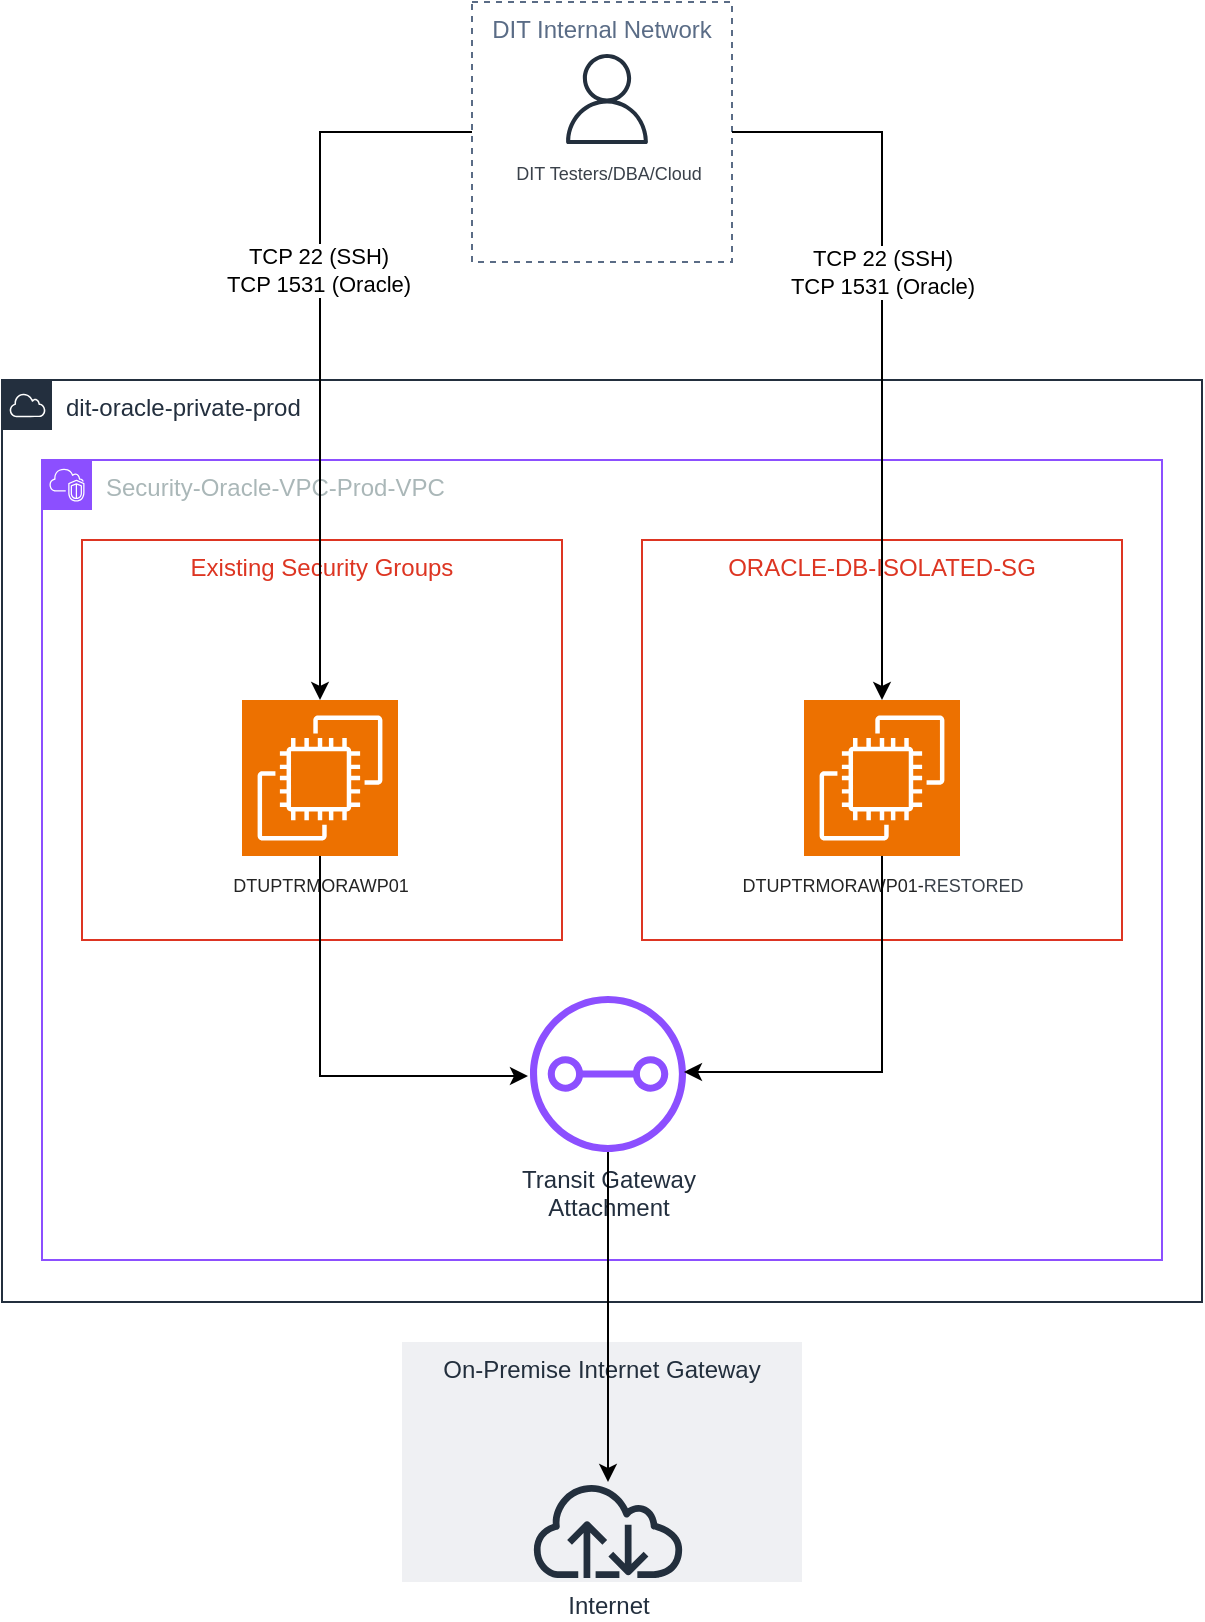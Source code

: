 <mxfile version="24.5.5" type="github">
  <diagram name="Page-1" id="Sl8AW6OtMgSMv7bCIkyN">
    <mxGraphModel dx="792" dy="429" grid="1" gridSize="10" guides="1" tooltips="1" connect="1" arrows="1" fold="1" page="1" pageScale="1" pageWidth="827" pageHeight="1169" math="0" shadow="0">
      <root>
        <mxCell id="0" />
        <mxCell id="1" parent="0" />
        <mxCell id="rpHWsPdDlBHuC-ogNwgb-16" value="On-Premise Internet Gateway" style="fillColor=#EFF0F3;strokeColor=none;dashed=0;verticalAlign=top;fontStyle=0;fontColor=#232F3D;whiteSpace=wrap;html=1;" vertex="1" parent="1">
          <mxGeometry x="280" y="680" width="200" height="120" as="geometry" />
        </mxCell>
        <mxCell id="rpHWsPdDlBHuC-ogNwgb-3" value="dit-oracle-private-prod" style="points=[[0,0],[0.25,0],[0.5,0],[0.75,0],[1,0],[1,0.25],[1,0.5],[1,0.75],[1,1],[0.75,1],[0.5,1],[0.25,1],[0,1],[0,0.75],[0,0.5],[0,0.25]];outlineConnect=0;gradientColor=none;html=1;whiteSpace=wrap;fontSize=12;fontStyle=0;container=1;pointerEvents=0;collapsible=0;recursiveResize=0;shape=mxgraph.aws4.group;grIcon=mxgraph.aws4.group_aws_cloud;strokeColor=#232F3E;fillColor=none;verticalAlign=top;align=left;spacingLeft=30;fontColor=#232F3E;dashed=0;" vertex="1" parent="1">
          <mxGeometry x="80" y="199" width="600" height="461" as="geometry" />
        </mxCell>
        <mxCell id="rpHWsPdDlBHuC-ogNwgb-4" value="Security-Oracle-VPC-Prod-VPC" style="points=[[0,0],[0.25,0],[0.5,0],[0.75,0],[1,0],[1,0.25],[1,0.5],[1,0.75],[1,1],[0.75,1],[0.5,1],[0.25,1],[0,1],[0,0.75],[0,0.5],[0,0.25]];outlineConnect=0;gradientColor=none;html=1;whiteSpace=wrap;fontSize=12;fontStyle=0;container=1;pointerEvents=0;collapsible=0;recursiveResize=0;shape=mxgraph.aws4.group;grIcon=mxgraph.aws4.group_vpc2;strokeColor=#8C4FFF;fillColor=none;verticalAlign=top;align=left;spacingLeft=30;fontColor=#AAB7B8;dashed=0;" vertex="1" parent="rpHWsPdDlBHuC-ogNwgb-3">
          <mxGeometry x="20" y="40" width="560" height="400" as="geometry" />
        </mxCell>
        <mxCell id="rpHWsPdDlBHuC-ogNwgb-5" value="&lt;span data-lucid-content=&quot;{&amp;quot;t&amp;quot;:&amp;quot;Existing Security Groups&amp;quot;,&amp;quot;m&amp;quot;:[{&amp;quot;s&amp;quot;:0,&amp;quot;n&amp;quot;:&amp;quot;c&amp;quot;,&amp;quot;v&amp;quot;:&amp;quot;#dd3522ff&amp;quot;,&amp;quot;e&amp;quot;:24}]}&quot; data-lucid-type=&quot;application/vnd.lucid.text&quot;&gt;Existing Security Groups&lt;/span&gt;" style="fillColor=none;strokeColor=#DD3522;verticalAlign=top;fontStyle=0;fontColor=#DD3522;whiteSpace=wrap;html=1;" vertex="1" parent="rpHWsPdDlBHuC-ogNwgb-4">
          <mxGeometry x="20" y="40" width="240" height="200" as="geometry" />
        </mxCell>
        <mxCell id="rpHWsPdDlBHuC-ogNwgb-6" value="&lt;span data-lucid-content=&quot;{&amp;quot;t&amp;quot;:&amp;quot;ORACLE-DB-ISOLATED-SG&amp;quot;,&amp;quot;m&amp;quot;:[{&amp;quot;s&amp;quot;:0,&amp;quot;n&amp;quot;:&amp;quot;c&amp;quot;,&amp;quot;v&amp;quot;:&amp;quot;#dd3522ff&amp;quot;,&amp;quot;e&amp;quot;:21}]}&quot; data-lucid-type=&quot;application/vnd.lucid.text&quot;&gt;ORACLE-DB-ISOLATED-SG&lt;/span&gt;" style="fillColor=none;strokeColor=#DD3522;verticalAlign=top;fontStyle=0;fontColor=#DD3522;whiteSpace=wrap;html=1;" vertex="1" parent="rpHWsPdDlBHuC-ogNwgb-4">
          <mxGeometry x="300" y="40" width="240" height="200" as="geometry" />
        </mxCell>
        <mxCell id="rpHWsPdDlBHuC-ogNwgb-13" value="Transit Gateway&lt;br&gt;Attachment" style="sketch=0;outlineConnect=0;fontColor=#232F3E;gradientColor=none;fillColor=#8C4FFF;strokeColor=none;dashed=0;verticalLabelPosition=bottom;verticalAlign=top;align=center;html=1;fontSize=12;fontStyle=0;aspect=fixed;pointerEvents=1;shape=mxgraph.aws4.transit_gateway_attachment;" vertex="1" parent="rpHWsPdDlBHuC-ogNwgb-4">
          <mxGeometry x="244" y="268" width="78" height="78" as="geometry" />
        </mxCell>
        <mxCell id="rpHWsPdDlBHuC-ogNwgb-1" value="&lt;span data-lucid-content=&quot;{&amp;quot;t&amp;quot;:&amp;quot;DTUPTRMORAWP01&amp;quot;,&amp;quot;m&amp;quot;:[{&amp;quot;s&amp;quot;:0,&amp;quot;n&amp;quot;:&amp;quot;c&amp;quot;,&amp;quot;v&amp;quot;:&amp;quot;#242424ff&amp;quot;,&amp;quot;e&amp;quot;:14},{&amp;quot;s&amp;quot;:0,&amp;quot;n&amp;quot;:&amp;quot;s&amp;quot;,&amp;quot;v&amp;quot;:19.556,&amp;quot;e&amp;quot;:14}]}&quot; data-lucid-type=&quot;application/vnd.lucid.text&quot;&gt;&lt;span style=&quot;color: rgb(36, 36, 36);&quot;&gt;&lt;font style=&quot;font-size: 9px;&quot;&gt;DTUPTRMORAWP01&lt;/font&gt;&lt;/span&gt;&lt;/span&gt;" style="sketch=0;points=[[0,0,0],[0.25,0,0],[0.5,0,0],[0.75,0,0],[1,0,0],[0,1,0],[0.25,1,0],[0.5,1,0],[0.75,1,0],[1,1,0],[0,0.25,0],[0,0.5,0],[0,0.75,0],[1,0.25,0],[1,0.5,0],[1,0.75,0]];outlineConnect=0;fontColor=#232F3E;fillColor=#ED7100;strokeColor=#ffffff;dashed=0;verticalLabelPosition=bottom;verticalAlign=top;align=center;html=1;fontSize=12;fontStyle=0;aspect=fixed;shape=mxgraph.aws4.resourceIcon;resIcon=mxgraph.aws4.ec2;" vertex="1" parent="1">
          <mxGeometry x="200" y="359" width="78" height="78" as="geometry" />
        </mxCell>
        <mxCell id="rpHWsPdDlBHuC-ogNwgb-18" style="edgeStyle=orthogonalEdgeStyle;rounded=0;orthogonalLoop=1;jettySize=auto;html=1;" edge="1" parent="1" source="rpHWsPdDlBHuC-ogNwgb-13" target="rpHWsPdDlBHuC-ogNwgb-17">
          <mxGeometry relative="1" as="geometry" />
        </mxCell>
        <mxCell id="rpHWsPdDlBHuC-ogNwgb-2" value="&lt;span data-lucid-content=&quot;{&amp;quot;t&amp;quot;:&amp;quot;DTUPTRMORAWP01-RESTORED&amp;quot;,&amp;quot;m&amp;quot;:[{&amp;quot;s&amp;quot;:0,&amp;quot;n&amp;quot;:&amp;quot;c&amp;quot;,&amp;quot;v&amp;quot;:&amp;quot;#242424ff&amp;quot;,&amp;quot;e&amp;quot;:15},{&amp;quot;s&amp;quot;:15,&amp;quot;n&amp;quot;:&amp;quot;c&amp;quot;,&amp;quot;v&amp;quot;:&amp;quot;3a414aff&amp;quot;,&amp;quot;e&amp;quot;:23},{&amp;quot;s&amp;quot;:15,&amp;quot;n&amp;quot;:&amp;quot;fsp&amp;quot;,&amp;quot;v&amp;quot;:&amp;quot;ss_presetShapeStyle1_textStyle&amp;quot;,&amp;quot;e&amp;quot;:23},{&amp;quot;s&amp;quot;:0,&amp;quot;n&amp;quot;:&amp;quot;s&amp;quot;,&amp;quot;v&amp;quot;:20,&amp;quot;e&amp;quot;:23}]}&quot; data-lucid-type=&quot;application/vnd.lucid.text&quot;&gt;&lt;font style=&quot;font-size: 9px;&quot;&gt;&lt;span style=&quot;color: rgb(36, 36, 36);&quot;&gt;DTUPTRMORAWP01-&lt;/span&gt;&lt;span style=&quot;color: rgb(58, 65, 74);&quot;&gt;RESTORED&lt;/span&gt;&lt;/font&gt;&lt;/span&gt;" style="sketch=0;points=[[0,0,0],[0.25,0,0],[0.5,0,0],[0.75,0,0],[1,0,0],[0,1,0],[0.25,1,0],[0.5,1,0],[0.75,1,0],[1,1,0],[0,0.25,0],[0,0.5,0],[0,0.75,0],[1,0.25,0],[1,0.5,0],[1,0.75,0]];outlineConnect=0;fontColor=#232F3E;fillColor=#ED7100;strokeColor=#ffffff;dashed=0;verticalLabelPosition=bottom;verticalAlign=top;align=center;html=1;fontSize=12;fontStyle=0;aspect=fixed;shape=mxgraph.aws4.resourceIcon;resIcon=mxgraph.aws4.ec2;" vertex="1" parent="1">
          <mxGeometry x="481" y="359" width="78" height="78" as="geometry" />
        </mxCell>
        <mxCell id="rpHWsPdDlBHuC-ogNwgb-9" style="edgeStyle=orthogonalEdgeStyle;rounded=0;orthogonalLoop=1;jettySize=auto;html=1;exitX=0;exitY=0.5;exitDx=0;exitDy=0;" edge="1" parent="1" source="rpHWsPdDlBHuC-ogNwgb-7" target="rpHWsPdDlBHuC-ogNwgb-1">
          <mxGeometry relative="1" as="geometry" />
        </mxCell>
        <mxCell id="rpHWsPdDlBHuC-ogNwgb-12" value="TCP 22 (SSH)&lt;br&gt;TCP 1531 (Oracle)" style="edgeLabel;html=1;align=center;verticalAlign=middle;resizable=0;points=[];" vertex="1" connectable="0" parent="rpHWsPdDlBHuC-ogNwgb-9">
          <mxGeometry x="-0.244" y="-1" relative="1" as="geometry">
            <mxPoint y="9" as="offset" />
          </mxGeometry>
        </mxCell>
        <mxCell id="rpHWsPdDlBHuC-ogNwgb-7" value="&lt;span data-lucid-content=&quot;{&amp;quot;t&amp;quot;:&amp;quot;DIT Internal Network&amp;quot;,&amp;quot;m&amp;quot;:[{&amp;quot;s&amp;quot;:0,&amp;quot;n&amp;quot;:&amp;quot;c&amp;quot;,&amp;quot;v&amp;quot;:&amp;quot;#5a6c86ff&amp;quot;,&amp;quot;e&amp;quot;:20}]}&quot; data-lucid-type=&quot;application/vnd.lucid.text&quot;&gt;DIT Internal Network&lt;/span&gt;" style="fillColor=none;strokeColor=#5A6C86;dashed=1;verticalAlign=top;fontStyle=0;fontColor=#5A6C86;whiteSpace=wrap;html=1;" vertex="1" parent="1">
          <mxGeometry x="315" y="10" width="130" height="130" as="geometry" />
        </mxCell>
        <mxCell id="rpHWsPdDlBHuC-ogNwgb-8" value="&lt;span data-lucid-content=&quot;{&amp;quot;t&amp;quot;:&amp;quot;DIT Testers/DBA/Cloud&amp;quot;,&amp;quot;m&amp;quot;:[{&amp;quot;s&amp;quot;:0,&amp;quot;n&amp;quot;:&amp;quot;s&amp;quot;,&amp;quot;v&amp;quot;:22.222,&amp;quot;e&amp;quot;:21},{&amp;quot;s&amp;quot;:0,&amp;quot;n&amp;quot;:&amp;quot;c&amp;quot;,&amp;quot;v&amp;quot;:&amp;quot;3a414aff&amp;quot;,&amp;quot;e&amp;quot;:21},{&amp;quot;s&amp;quot;:0,&amp;quot;n&amp;quot;:&amp;quot;fsp&amp;quot;,&amp;quot;v&amp;quot;:&amp;quot;ss_presetShapeStyle1_textStyle&amp;quot;,&amp;quot;e&amp;quot;:21}]}&quot; data-lucid-type=&quot;application/vnd.lucid.text&quot;&gt;&lt;span style=&quot;color: rgb(58, 65, 74);&quot;&gt;&lt;font style=&quot;font-size: 9px;&quot;&gt;DIT Testers/DBA/Cloud&lt;/font&gt;&lt;/span&gt;&lt;/span&gt;" style="sketch=0;outlineConnect=0;fontColor=#232F3E;gradientColor=none;fillColor=#232F3D;strokeColor=none;dashed=0;verticalLabelPosition=bottom;verticalAlign=top;align=center;html=1;fontSize=12;fontStyle=0;aspect=fixed;pointerEvents=1;shape=mxgraph.aws4.user;" vertex="1" parent="1">
          <mxGeometry x="360" y="36" width="45" height="45" as="geometry" />
        </mxCell>
        <mxCell id="rpHWsPdDlBHuC-ogNwgb-10" style="edgeStyle=orthogonalEdgeStyle;rounded=0;orthogonalLoop=1;jettySize=auto;html=1;exitX=1;exitY=0.5;exitDx=0;exitDy=0;entryX=0.5;entryY=0;entryDx=0;entryDy=0;entryPerimeter=0;" edge="1" parent="1" source="rpHWsPdDlBHuC-ogNwgb-7" target="rpHWsPdDlBHuC-ogNwgb-2">
          <mxGeometry relative="1" as="geometry" />
        </mxCell>
        <mxCell id="rpHWsPdDlBHuC-ogNwgb-11" value="TCP 22 (SSH)&lt;br&gt;TCP 1531 (Oracle)" style="edgeLabel;html=1;align=center;verticalAlign=middle;resizable=0;points=[];" vertex="1" connectable="0" parent="rpHWsPdDlBHuC-ogNwgb-10">
          <mxGeometry x="-0.449" relative="1" as="geometry">
            <mxPoint y="46" as="offset" />
          </mxGeometry>
        </mxCell>
        <mxCell id="rpHWsPdDlBHuC-ogNwgb-14" style="edgeStyle=orthogonalEdgeStyle;rounded=0;orthogonalLoop=1;jettySize=auto;html=1;exitX=0.5;exitY=1;exitDx=0;exitDy=0;exitPerimeter=0;entryX=-0.013;entryY=0.513;entryDx=0;entryDy=0;entryPerimeter=0;" edge="1" parent="1" source="rpHWsPdDlBHuC-ogNwgb-1" target="rpHWsPdDlBHuC-ogNwgb-13">
          <mxGeometry relative="1" as="geometry" />
        </mxCell>
        <mxCell id="rpHWsPdDlBHuC-ogNwgb-15" style="edgeStyle=orthogonalEdgeStyle;rounded=0;orthogonalLoop=1;jettySize=auto;html=1;exitX=0.5;exitY=1;exitDx=0;exitDy=0;exitPerimeter=0;entryX=0.987;entryY=0.487;entryDx=0;entryDy=0;entryPerimeter=0;" edge="1" parent="1" source="rpHWsPdDlBHuC-ogNwgb-2" target="rpHWsPdDlBHuC-ogNwgb-13">
          <mxGeometry relative="1" as="geometry" />
        </mxCell>
        <mxCell id="rpHWsPdDlBHuC-ogNwgb-17" value="Internet" style="sketch=0;outlineConnect=0;fontColor=#232F3E;gradientColor=none;fillColor=#232F3D;strokeColor=none;dashed=0;verticalLabelPosition=bottom;verticalAlign=top;align=center;html=1;fontSize=12;fontStyle=0;aspect=fixed;pointerEvents=1;shape=mxgraph.aws4.internet;" vertex="1" parent="1">
          <mxGeometry x="344" y="750" width="78" height="48" as="geometry" />
        </mxCell>
      </root>
    </mxGraphModel>
  </diagram>
</mxfile>

